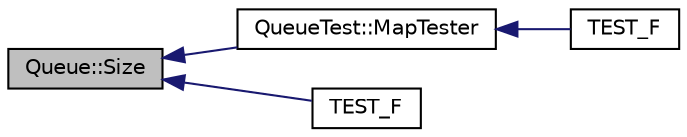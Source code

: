 digraph "Queue::Size"
{
  edge [fontname="Helvetica",fontsize="10",labelfontname="Helvetica",labelfontsize="10"];
  node [fontname="Helvetica",fontsize="10",shape=record];
  rankdir="LR";
  Node32 [label="Queue::Size",height=0.2,width=0.4,color="black", fillcolor="grey75", style="filled", fontcolor="black"];
  Node32 -> Node33 [dir="back",color="midnightblue",fontsize="10",style="solid",fontname="Helvetica"];
  Node33 [label="QueueTest::MapTester",height=0.2,width=0.4,color="black", fillcolor="white", style="filled",URL="$dd/d38/class_queue_test.html#a7f1661cd16c428a130d6ac1e4246eaab"];
  Node33 -> Node34 [dir="back",color="midnightblue",fontsize="10",style="solid",fontname="Helvetica"];
  Node34 [label="TEST_F",height=0.2,width=0.4,color="black", fillcolor="white", style="filled",URL="$d0/df8/sample3__unittest_8cc.html#ab9369b85f03de6dbf56f77d255515c8c"];
  Node32 -> Node35 [dir="back",color="midnightblue",fontsize="10",style="solid",fontname="Helvetica"];
  Node35 [label="TEST_F",height=0.2,width=0.4,color="black", fillcolor="white", style="filled",URL="$d0/df8/sample3__unittest_8cc.html#ac3e547171299114162b1e8cd5946eb5c"];
}
